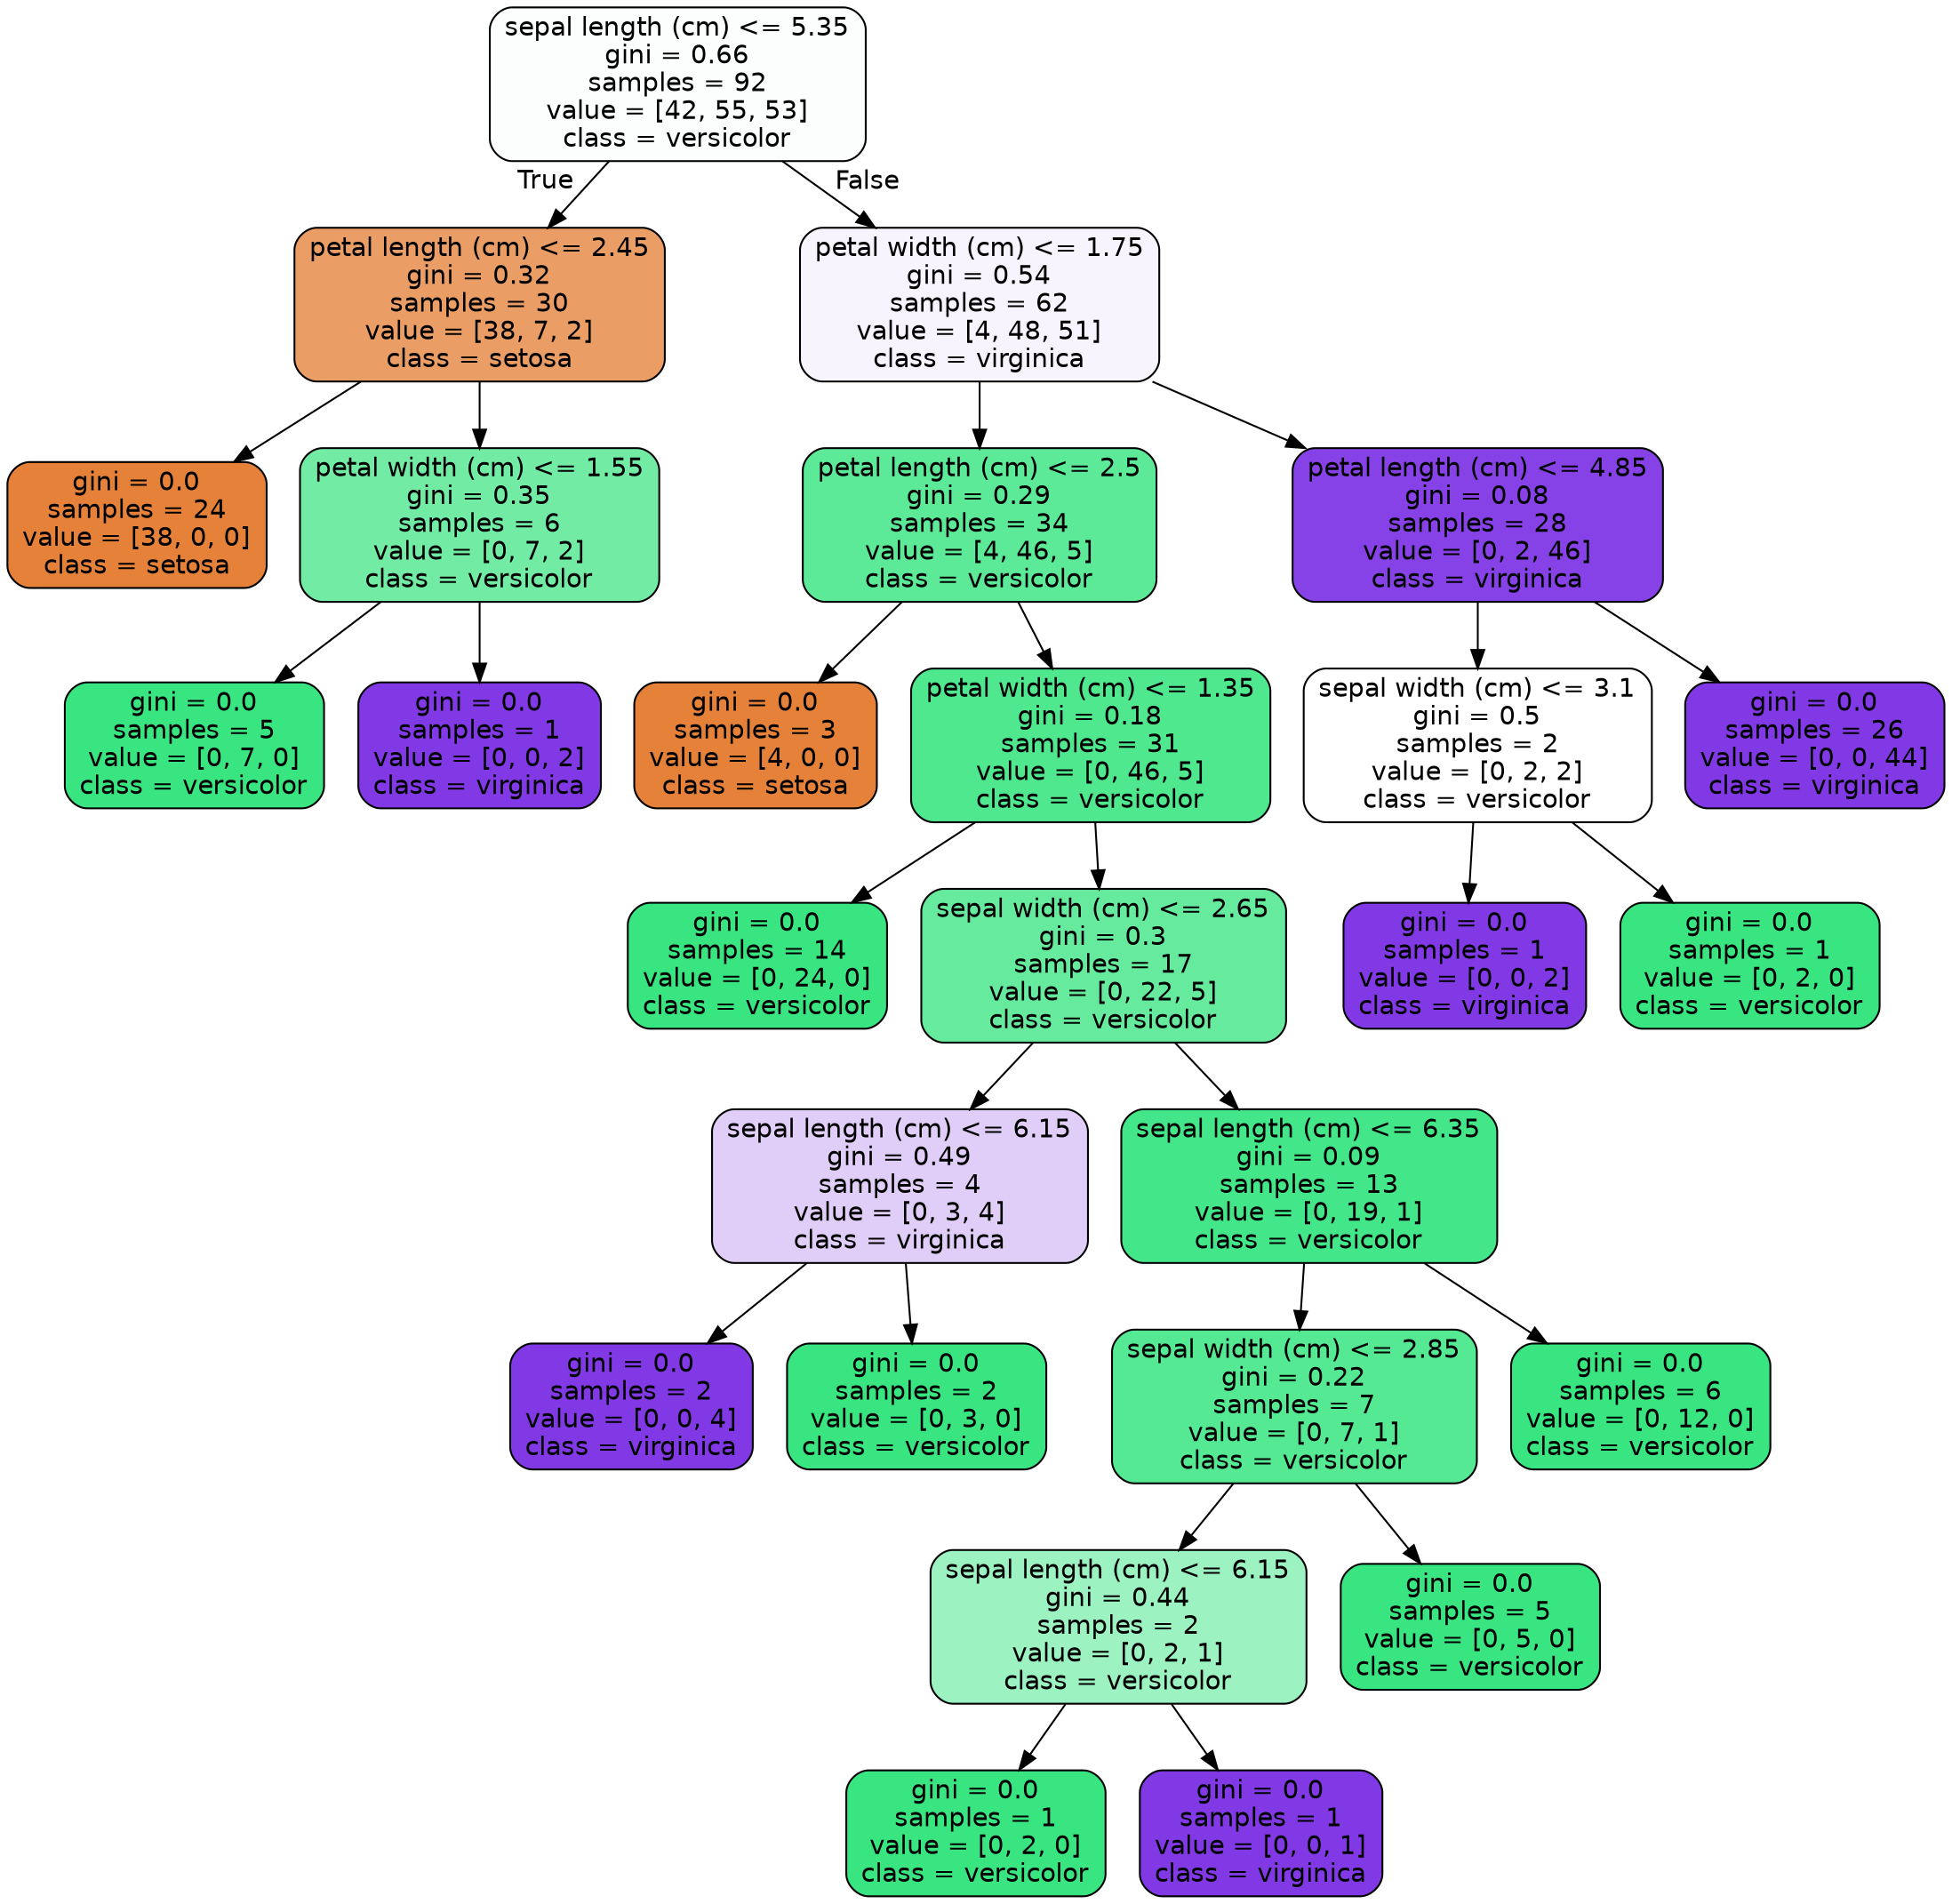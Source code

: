 digraph Tree {
node [shape=box, style="filled, rounded", color="black", fontname=helvetica] ;
edge [fontname=helvetica] ;
0 [label="sepal length (cm) <= 5.35\ngini = 0.66\nsamples = 92\nvalue = [42, 55, 53]\nclass = versicolor", fillcolor="#fbfefc"] ;
1 [label="petal length (cm) <= 2.45\ngini = 0.32\nsamples = 30\nvalue = [38, 7, 2]\nclass = setosa", fillcolor="#eb9d66"] ;
0 -> 1 [labeldistance=2.5, labelangle=45, headlabel="True"] ;
2 [label="gini = 0.0\nsamples = 24\nvalue = [38, 0, 0]\nclass = setosa", fillcolor="#e58139"] ;
1 -> 2 ;
3 [label="petal width (cm) <= 1.55\ngini = 0.35\nsamples = 6\nvalue = [0, 7, 2]\nclass = versicolor", fillcolor="#72eca5"] ;
1 -> 3 ;
4 [label="gini = 0.0\nsamples = 5\nvalue = [0, 7, 0]\nclass = versicolor", fillcolor="#39e581"] ;
3 -> 4 ;
5 [label="gini = 0.0\nsamples = 1\nvalue = [0, 0, 2]\nclass = virginica", fillcolor="#8139e5"] ;
3 -> 5 ;
6 [label="petal width (cm) <= 1.75\ngini = 0.54\nsamples = 62\nvalue = [4, 48, 51]\nclass = virginica", fillcolor="#f8f4fe"] ;
0 -> 6 [labeldistance=2.5, labelangle=-45, headlabel="False"] ;
7 [label="petal length (cm) <= 2.5\ngini = 0.29\nsamples = 34\nvalue = [4, 46, 5]\nclass = versicolor", fillcolor="#5dea98"] ;
6 -> 7 ;
8 [label="gini = 0.0\nsamples = 3\nvalue = [4, 0, 0]\nclass = setosa", fillcolor="#e58139"] ;
7 -> 8 ;
9 [label="petal width (cm) <= 1.35\ngini = 0.18\nsamples = 31\nvalue = [0, 46, 5]\nclass = versicolor", fillcolor="#4fe88f"] ;
7 -> 9 ;
10 [label="gini = 0.0\nsamples = 14\nvalue = [0, 24, 0]\nclass = versicolor", fillcolor="#39e581"] ;
9 -> 10 ;
11 [label="sepal width (cm) <= 2.65\ngini = 0.3\nsamples = 17\nvalue = [0, 22, 5]\nclass = versicolor", fillcolor="#66eb9e"] ;
9 -> 11 ;
12 [label="sepal length (cm) <= 6.15\ngini = 0.49\nsamples = 4\nvalue = [0, 3, 4]\nclass = virginica", fillcolor="#e0cef8"] ;
11 -> 12 ;
13 [label="gini = 0.0\nsamples = 2\nvalue = [0, 0, 4]\nclass = virginica", fillcolor="#8139e5"] ;
12 -> 13 ;
14 [label="gini = 0.0\nsamples = 2\nvalue = [0, 3, 0]\nclass = versicolor", fillcolor="#39e581"] ;
12 -> 14 ;
15 [label="sepal length (cm) <= 6.35\ngini = 0.09\nsamples = 13\nvalue = [0, 19, 1]\nclass = versicolor", fillcolor="#43e688"] ;
11 -> 15 ;
16 [label="sepal width (cm) <= 2.85\ngini = 0.22\nsamples = 7\nvalue = [0, 7, 1]\nclass = versicolor", fillcolor="#55e993"] ;
15 -> 16 ;
17 [label="sepal length (cm) <= 6.15\ngini = 0.44\nsamples = 2\nvalue = [0, 2, 1]\nclass = versicolor", fillcolor="#9cf2c0"] ;
16 -> 17 ;
18 [label="gini = 0.0\nsamples = 1\nvalue = [0, 2, 0]\nclass = versicolor", fillcolor="#39e581"] ;
17 -> 18 ;
19 [label="gini = 0.0\nsamples = 1\nvalue = [0, 0, 1]\nclass = virginica", fillcolor="#8139e5"] ;
17 -> 19 ;
20 [label="gini = 0.0\nsamples = 5\nvalue = [0, 5, 0]\nclass = versicolor", fillcolor="#39e581"] ;
16 -> 20 ;
21 [label="gini = 0.0\nsamples = 6\nvalue = [0, 12, 0]\nclass = versicolor", fillcolor="#39e581"] ;
15 -> 21 ;
22 [label="petal length (cm) <= 4.85\ngini = 0.08\nsamples = 28\nvalue = [0, 2, 46]\nclass = virginica", fillcolor="#8642e6"] ;
6 -> 22 ;
23 [label="sepal width (cm) <= 3.1\ngini = 0.5\nsamples = 2\nvalue = [0, 2, 2]\nclass = versicolor", fillcolor="#ffffff"] ;
22 -> 23 ;
24 [label="gini = 0.0\nsamples = 1\nvalue = [0, 0, 2]\nclass = virginica", fillcolor="#8139e5"] ;
23 -> 24 ;
25 [label="gini = 0.0\nsamples = 1\nvalue = [0, 2, 0]\nclass = versicolor", fillcolor="#39e581"] ;
23 -> 25 ;
26 [label="gini = 0.0\nsamples = 26\nvalue = [0, 0, 44]\nclass = virginica", fillcolor="#8139e5"] ;
22 -> 26 ;
}